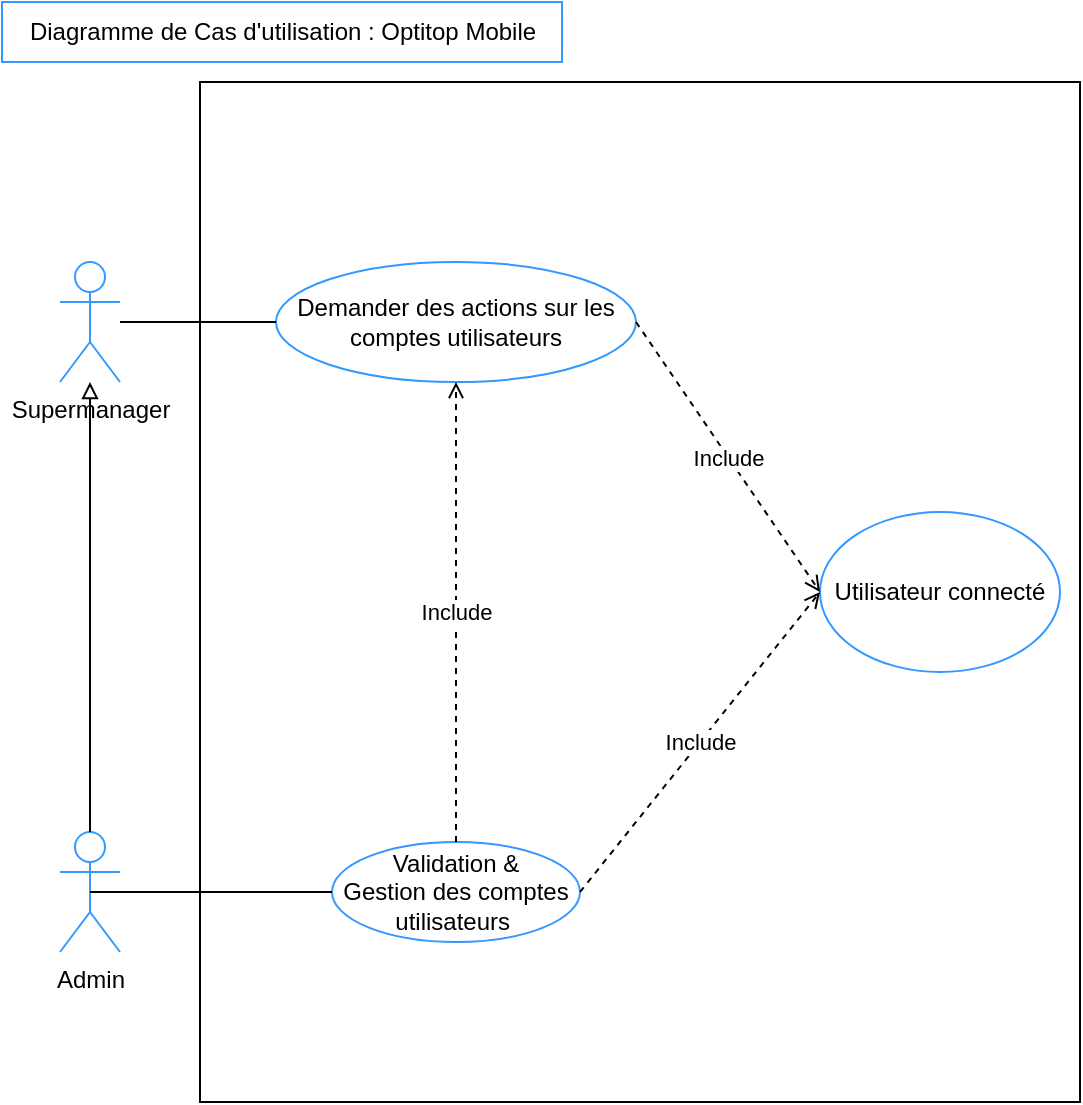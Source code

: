 <mxfile>
    <diagram id="Xz5JX9BvZpV5T3fCW6BU" name="Page-1">
        <mxGraphModel dx="3082" dy="576" grid="1" gridSize="10" guides="1" tooltips="1" connect="1" arrows="1" fold="1" page="1" pageScale="1" pageWidth="827" pageHeight="1169" math="0" shadow="0">
            <root>
                <mxCell id="0"/>
                <mxCell id="1" parent="0"/>
                <mxCell id="74" value="" style="rounded=0;whiteSpace=wrap;html=1;" parent="1" vertex="1">
                    <mxGeometry x="-1560" y="40" width="440" height="510" as="geometry"/>
                </mxCell>
                <mxCell id="2" value="Diagramme de Cas d&#39;utilisation : Optitop Mobile" style="text;html=1;align=center;verticalAlign=middle;resizable=0;points=[];autosize=1;strokeColor=#3399FF;fillColor=none;" parent="1" vertex="1">
                    <mxGeometry x="-1659" width="280" height="30" as="geometry"/>
                </mxCell>
                <mxCell id="5" value="Supermanager" style="shape=umlActor;verticalLabelPosition=bottom;verticalAlign=top;html=1;outlineConnect=0;strokeColor=#3399FF;" parent="1" vertex="1">
                    <mxGeometry x="-1630" y="130" width="30" height="60" as="geometry"/>
                </mxCell>
                <mxCell id="6" value="Admin" style="shape=umlActor;verticalLabelPosition=bottom;verticalAlign=top;html=1;outlineConnect=0;strokeColor=#3399FF;" parent="1" vertex="1">
                    <mxGeometry x="-1630" y="415" width="30" height="60" as="geometry"/>
                </mxCell>
                <mxCell id="33" value="Validation &amp;amp; &lt;br&gt;Gestion des comptes utilisateurs&amp;nbsp;" style="ellipse;whiteSpace=wrap;html=1;strokeColor=#3399FF;" parent="1" vertex="1">
                    <mxGeometry x="-1494" y="420" width="124" height="50" as="geometry"/>
                </mxCell>
                <mxCell id="34" value="Demander des actions sur les comptes utilisateurs" style="ellipse;whiteSpace=wrap;html=1;strokeColor=#3399FF;" parent="1" vertex="1">
                    <mxGeometry x="-1522" y="130" width="180" height="60" as="geometry"/>
                </mxCell>
                <mxCell id="46" value="" style="endArrow=none;html=1;entryX=0;entryY=0.5;entryDx=0;entryDy=0;" parent="1" source="5" target="34" edge="1">
                    <mxGeometry width="50" height="50" relative="1" as="geometry">
                        <mxPoint x="-1615" y="230" as="sourcePoint"/>
                        <mxPoint x="-1494" y="367.5" as="targetPoint"/>
                    </mxGeometry>
                </mxCell>
                <mxCell id="48" value="" style="endArrow=none;html=1;entryX=0;entryY=0.5;entryDx=0;entryDy=0;exitX=0.5;exitY=0.5;exitDx=0;exitDy=0;exitPerimeter=0;" parent="1" source="6" target="33" edge="1">
                    <mxGeometry width="50" height="50" relative="1" as="geometry">
                        <mxPoint x="-1615" y="430" as="sourcePoint"/>
                        <mxPoint x="-1494" y="505" as="targetPoint"/>
                    </mxGeometry>
                </mxCell>
                <mxCell id="49" value="Utilisateur connecté" style="ellipse;whiteSpace=wrap;html=1;strokeColor=#3399FF;" parent="1" vertex="1">
                    <mxGeometry x="-1250" y="255" width="120" height="80" as="geometry"/>
                </mxCell>
                <mxCell id="58" value="" style="endArrow=open;html=1;entryX=0;entryY=0.5;entryDx=0;entryDy=0;exitX=1;exitY=0.5;exitDx=0;exitDy=0;dashed=1;endFill=0;" parent="1" source="34" target="49" edge="1">
                    <mxGeometry relative="1" as="geometry">
                        <mxPoint x="-1370" y="135" as="sourcePoint"/>
                        <mxPoint x="-1260" y="305" as="targetPoint"/>
                    </mxGeometry>
                </mxCell>
                <mxCell id="59" value="Include" style="edgeLabel;resizable=0;html=1;align=center;verticalAlign=middle;strokeColor=#3399FF;" parent="58" connectable="0" vertex="1">
                    <mxGeometry relative="1" as="geometry"/>
                </mxCell>
                <mxCell id="68" value="" style="endArrow=open;html=1;exitX=1;exitY=0.5;exitDx=0;exitDy=0;dashed=1;endFill=0;entryX=0;entryY=0.5;entryDx=0;entryDy=0;" parent="1" source="33" target="49" edge="1">
                    <mxGeometry relative="1" as="geometry">
                        <mxPoint x="-1340" y="325" as="sourcePoint"/>
                        <mxPoint x="-1270" y="300" as="targetPoint"/>
                    </mxGeometry>
                </mxCell>
                <mxCell id="69" value="Include" style="edgeLabel;resizable=0;html=1;align=center;verticalAlign=middle;strokeColor=#3399FF;" parent="68" connectable="0" vertex="1">
                    <mxGeometry relative="1" as="geometry"/>
                </mxCell>
                <mxCell id="72" value="" style="endArrow=open;html=1;exitX=0.5;exitY=0;exitDx=0;exitDy=0;dashed=1;endFill=0;entryX=0.5;entryY=1;entryDx=0;entryDy=0;" parent="1" source="33" target="34" edge="1">
                    <mxGeometry relative="1" as="geometry">
                        <mxPoint x="-1360" y="515" as="sourcePoint"/>
                        <mxPoint x="-1370" y="370" as="targetPoint"/>
                        <Array as="points"/>
                    </mxGeometry>
                </mxCell>
                <mxCell id="73" value="Include" style="edgeLabel;resizable=0;html=1;align=center;verticalAlign=middle;strokeColor=#3399FF;" parent="72" connectable="0" vertex="1">
                    <mxGeometry relative="1" as="geometry"/>
                </mxCell>
                <mxCell id="75" value="" style="endArrow=block;html=1;exitX=0.5;exitY=0;exitDx=0;exitDy=0;exitPerimeter=0;endFill=0;" parent="1" source="6" target="5" edge="1">
                    <mxGeometry width="50" height="50" relative="1" as="geometry">
                        <mxPoint x="-1605.5" y="340" as="sourcePoint"/>
                        <mxPoint x="-1605.5" y="290" as="targetPoint"/>
                    </mxGeometry>
                </mxCell>
            </root>
        </mxGraphModel>
    </diagram>
</mxfile>